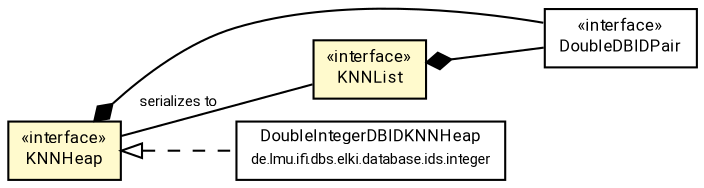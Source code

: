 #!/usr/local/bin/dot
#
# Class diagram 
# Generated by UMLGraph version R5_7_2-60-g0e99a6 (http://www.spinellis.gr/umlgraph/)
#

digraph G {
	graph [fontnames="svg"]
	edge [fontname="Roboto",fontsize=7,labelfontname="Roboto",labelfontsize=7,color="black"];
	node [fontname="Roboto",fontcolor="black",fontsize=8,shape=plaintext,margin=0,width=0,height=0];
	nodesep=0.15;
	ranksep=0.25;
	rankdir=LR;
	// de.lmu.ifi.dbs.elki.database.ids.DoubleDBIDPair
	c5854863 [label=<<table title="de.lmu.ifi.dbs.elki.database.ids.DoubleDBIDPair" border="0" cellborder="1" cellspacing="0" cellpadding="2" href="DoubleDBIDPair.html" target="_parent">
		<tr><td><table border="0" cellspacing="0" cellpadding="1">
		<tr><td align="center" balign="center"> &#171;interface&#187; </td></tr>
		<tr><td align="center" balign="center"> <font face="Roboto">DoubleDBIDPair</font> </td></tr>
		</table></td></tr>
		</table>>, URL="DoubleDBIDPair.html"];
	// de.lmu.ifi.dbs.elki.database.ids.KNNList
	c5854864 [label=<<table title="de.lmu.ifi.dbs.elki.database.ids.KNNList" border="0" cellborder="1" cellspacing="0" cellpadding="2" bgcolor="LemonChiffon" href="KNNList.html" target="_parent">
		<tr><td><table border="0" cellspacing="0" cellpadding="1">
		<tr><td align="center" balign="center"> &#171;interface&#187; </td></tr>
		<tr><td align="center" balign="center"> <font face="Roboto">KNNList</font> </td></tr>
		</table></td></tr>
		</table>>, URL="KNNList.html"];
	// de.lmu.ifi.dbs.elki.database.ids.KNNHeap
	c5854868 [label=<<table title="de.lmu.ifi.dbs.elki.database.ids.KNNHeap" border="0" cellborder="1" cellspacing="0" cellpadding="2" bgcolor="lemonChiffon" href="KNNHeap.html" target="_parent">
		<tr><td><table border="0" cellspacing="0" cellpadding="1">
		<tr><td align="center" balign="center"> &#171;interface&#187; </td></tr>
		<tr><td align="center" balign="center"> <font face="Roboto">KNNHeap</font> </td></tr>
		</table></td></tr>
		</table>>, URL="KNNHeap.html"];
	// de.lmu.ifi.dbs.elki.database.ids.integer.DoubleIntegerDBIDKNNHeap
	c5854963 [label=<<table title="de.lmu.ifi.dbs.elki.database.ids.integer.DoubleIntegerDBIDKNNHeap" border="0" cellborder="1" cellspacing="0" cellpadding="2" href="integer/DoubleIntegerDBIDKNNHeap.html" target="_parent">
		<tr><td><table border="0" cellspacing="0" cellpadding="1">
		<tr><td align="center" balign="center"> <font face="Roboto">DoubleIntegerDBIDKNNHeap</font> </td></tr>
		<tr><td align="center" balign="center"> <font face="Roboto" point-size="7.0">de.lmu.ifi.dbs.elki.database.ids.integer</font> </td></tr>
		</table></td></tr>
		</table>>, URL="integer/DoubleIntegerDBIDKNNHeap.html"];
	// de.lmu.ifi.dbs.elki.database.ids.KNNList composed de.lmu.ifi.dbs.elki.database.ids.DoubleDBIDPair
	c5854864 -> c5854863 [arrowhead=none,arrowtail=diamond,dir=back,weight=6];
	// de.lmu.ifi.dbs.elki.database.ids.KNNHeap composed de.lmu.ifi.dbs.elki.database.ids.DoubleDBIDPair
	c5854868 -> c5854863 [arrowhead=none,arrowtail=diamond,dir=back,weight=6];
	// de.lmu.ifi.dbs.elki.database.ids.KNNHeap assoc de.lmu.ifi.dbs.elki.database.ids.KNNList
	c5854868 -> c5854864 [arrowhead=none,weight=2,label="serializes to"];
	// de.lmu.ifi.dbs.elki.database.ids.integer.DoubleIntegerDBIDKNNHeap implements de.lmu.ifi.dbs.elki.database.ids.KNNHeap
	c5854868 -> c5854963 [arrowtail=empty,style=dashed,dir=back,weight=9];
}

